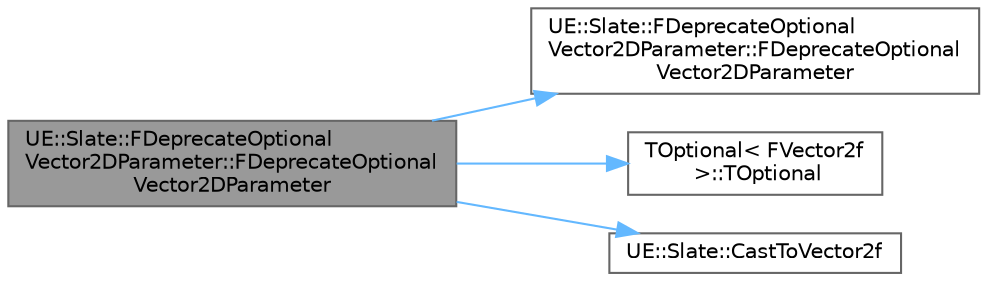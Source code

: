 digraph "UE::Slate::FDeprecateOptionalVector2DParameter::FDeprecateOptionalVector2DParameter"
{
 // INTERACTIVE_SVG=YES
 // LATEX_PDF_SIZE
  bgcolor="transparent";
  edge [fontname=Helvetica,fontsize=10,labelfontname=Helvetica,labelfontsize=10];
  node [fontname=Helvetica,fontsize=10,shape=box,height=0.2,width=0.4];
  rankdir="LR";
  Node1 [id="Node000001",label="UE::Slate::FDeprecateOptional\lVector2DParameter::FDeprecateOptional\lVector2DParameter",height=0.2,width=0.4,color="gray40", fillcolor="grey60", style="filled", fontcolor="black",tooltip=" "];
  Node1 -> Node2 [id="edge1_Node000001_Node000002",color="steelblue1",style="solid",tooltip=" "];
  Node2 [id="Node000002",label="UE::Slate::FDeprecateOptional\lVector2DParameter::FDeprecateOptional\lVector2DParameter",height=0.2,width=0.4,color="grey40", fillcolor="white", style="filled",URL="$d9/d87/structUE_1_1Slate_1_1FDeprecateOptionalVector2DParameter.html#a70e09a3c90285309cebec327f4881f3d",tooltip=" "];
  Node1 -> Node3 [id="edge2_Node000001_Node000003",color="steelblue1",style="solid",tooltip=" "];
  Node3 [id="Node000003",label="TOptional\< FVector2f\l \>::TOptional",height=0.2,width=0.4,color="grey40", fillcolor="white", style="filled",URL="$d7/d70/structTOptional.html#ad1c44a10666aa94b8d5620231f9618a9",tooltip=" "];
  Node1 -> Node4 [id="edge3_Node000001_Node000004",color="steelblue1",style="solid",tooltip=" "];
  Node4 [id="Node000004",label="UE::Slate::CastToVector2f",height=0.2,width=0.4,color="grey40", fillcolor="white", style="filled",URL="$dd/ddc/namespaceUE_1_1Slate.html#a99357342dfc5ea5c2a569f984b576661",tooltip="CastToVector2f allows supported types to be explicitly coerced to an FVector2f or const FVector2f& Th..."];
}
